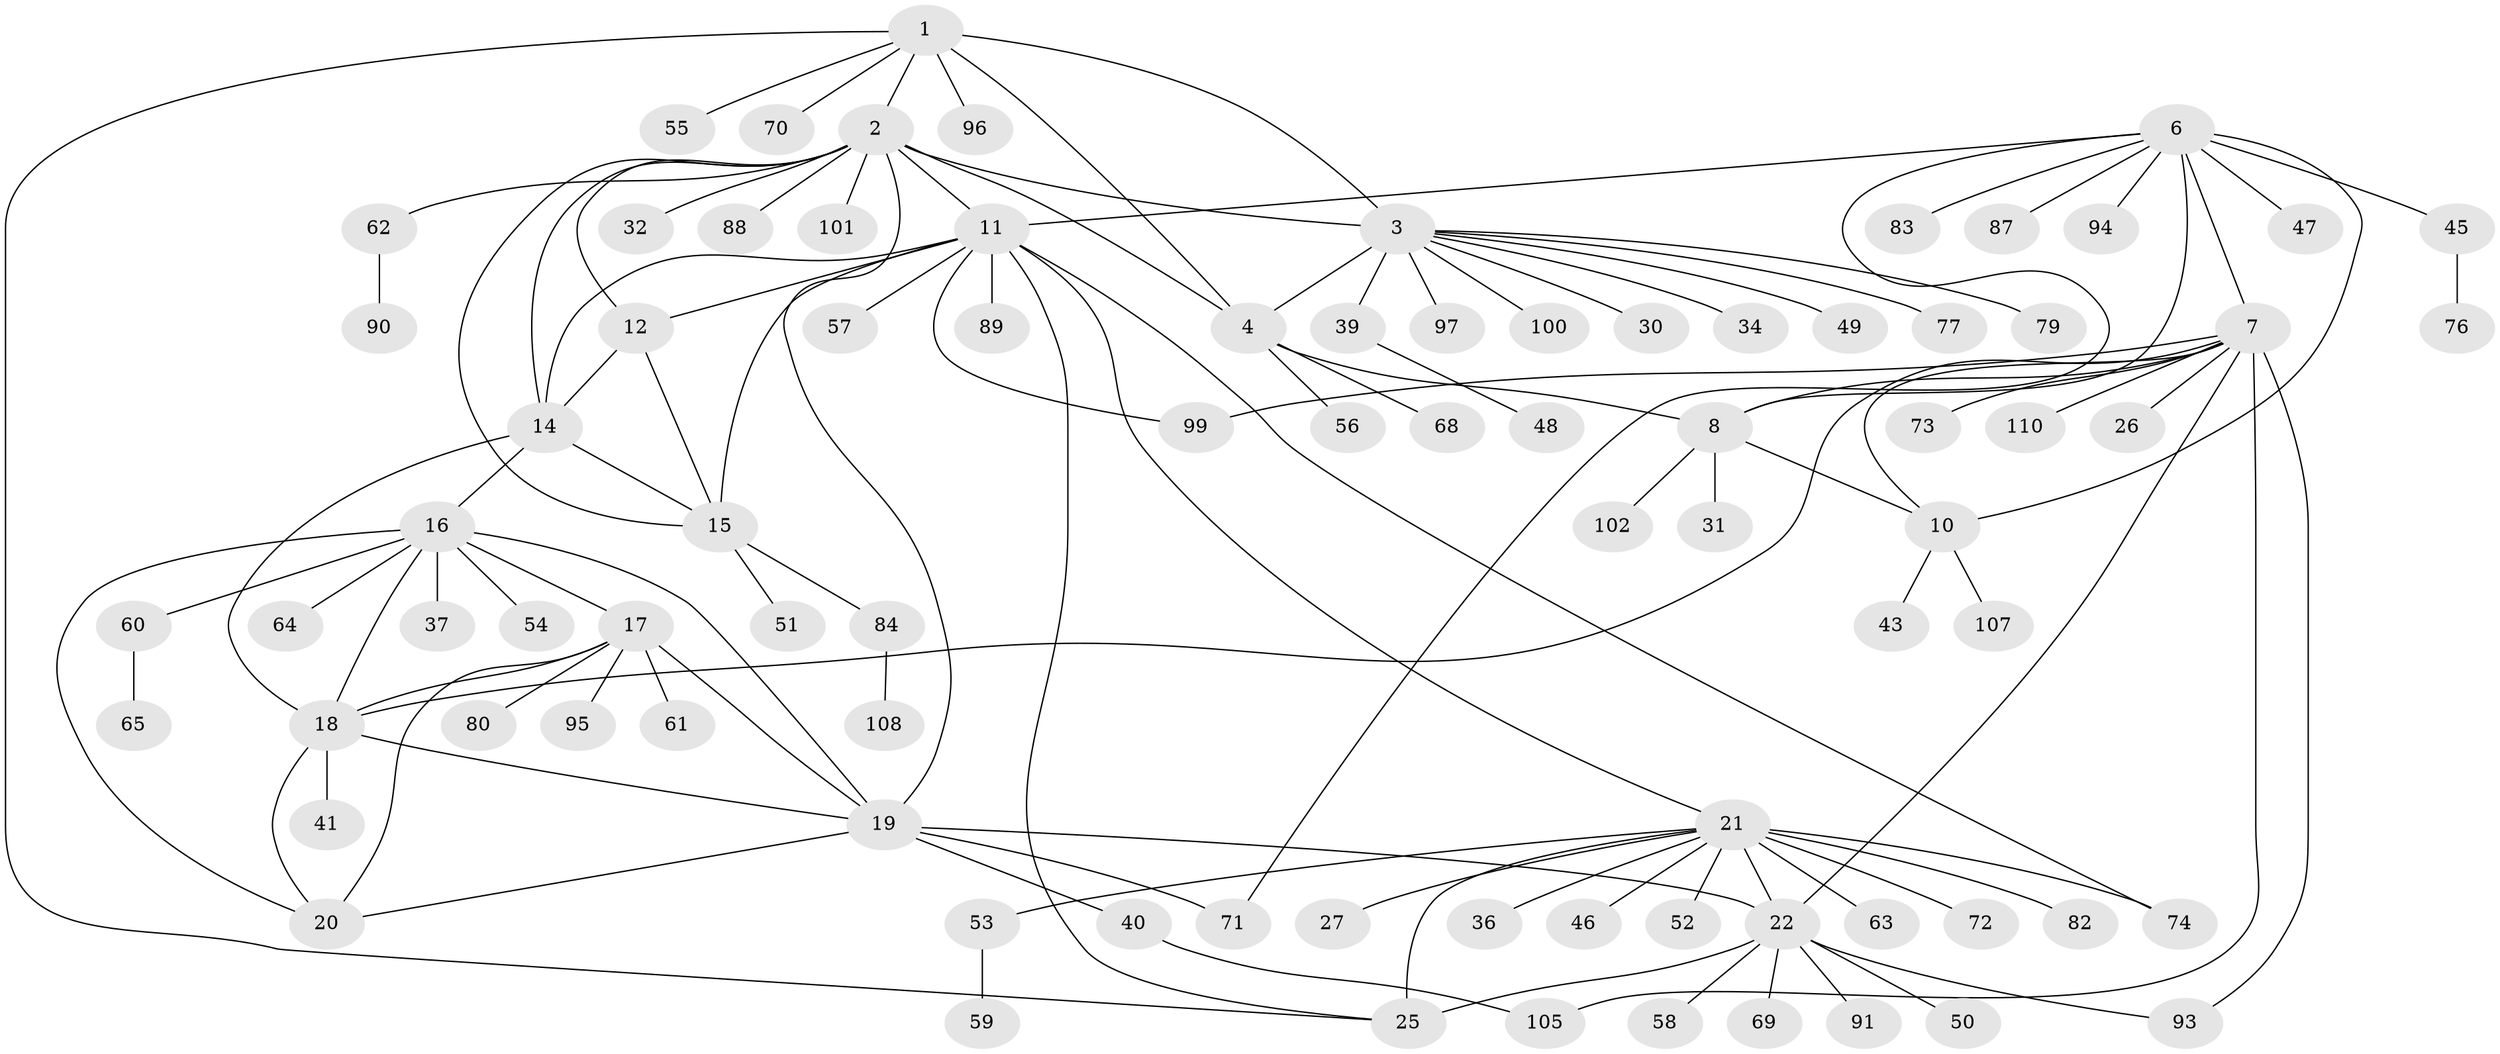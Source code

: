 // Generated by graph-tools (version 1.1) at 2025/52/02/27/25 19:52:19]
// undirected, 85 vertices, 116 edges
graph export_dot {
graph [start="1"]
  node [color=gray90,style=filled];
  1 [super="+35"];
  2 [super="+13"];
  3 [super="+5"];
  4;
  6 [super="+9"];
  7 [super="+38"];
  8 [super="+33"];
  10 [super="+42"];
  11 [super="+67"];
  12 [super="+44"];
  14 [super="+92"];
  15 [super="+98"];
  16 [super="+78"];
  17 [super="+106"];
  18 [super="+29"];
  19 [super="+28"];
  20;
  21 [super="+23"];
  22 [super="+24"];
  25 [super="+103"];
  26;
  27;
  30;
  31 [super="+86"];
  32 [super="+81"];
  34;
  36;
  37;
  39;
  40;
  41;
  43;
  45;
  46;
  47;
  48;
  49;
  50 [super="+109"];
  51;
  52;
  53;
  54;
  55;
  56;
  57;
  58;
  59 [super="+85"];
  60;
  61;
  62 [super="+75"];
  63;
  64 [super="+66"];
  65;
  68 [super="+104"];
  69;
  70;
  71;
  72;
  73;
  74;
  76;
  77;
  79;
  80;
  82;
  83;
  84;
  87;
  88;
  89;
  90;
  91;
  93;
  94;
  95;
  96;
  97;
  99;
  100;
  101;
  102;
  105;
  107;
  108;
  110;
  1 -- 2;
  1 -- 3 [weight=2];
  1 -- 4;
  1 -- 25;
  1 -- 55;
  1 -- 70;
  1 -- 96;
  2 -- 3 [weight=2];
  2 -- 4;
  2 -- 19;
  2 -- 32;
  2 -- 62;
  2 -- 101;
  2 -- 88;
  2 -- 11;
  2 -- 12;
  2 -- 14;
  2 -- 15;
  3 -- 4 [weight=2];
  3 -- 30;
  3 -- 39;
  3 -- 97;
  3 -- 100;
  3 -- 34;
  3 -- 77;
  3 -- 79;
  3 -- 49;
  4 -- 8;
  4 -- 56;
  4 -- 68;
  6 -- 7 [weight=2];
  6 -- 8 [weight=2];
  6 -- 10 [weight=2];
  6 -- 45;
  6 -- 47;
  6 -- 87;
  6 -- 94;
  6 -- 83;
  6 -- 71;
  6 -- 11;
  7 -- 8;
  7 -- 10;
  7 -- 18;
  7 -- 22;
  7 -- 26;
  7 -- 73;
  7 -- 93;
  7 -- 99;
  7 -- 105;
  7 -- 110;
  8 -- 10;
  8 -- 31;
  8 -- 102;
  10 -- 107;
  10 -- 43;
  11 -- 12;
  11 -- 14;
  11 -- 15;
  11 -- 21;
  11 -- 57;
  11 -- 74;
  11 -- 89;
  11 -- 99;
  11 -- 25;
  12 -- 14;
  12 -- 15;
  14 -- 15;
  14 -- 16;
  14 -- 18;
  15 -- 51;
  15 -- 84;
  16 -- 17;
  16 -- 18;
  16 -- 19;
  16 -- 20;
  16 -- 37;
  16 -- 54;
  16 -- 60;
  16 -- 64;
  17 -- 18;
  17 -- 19;
  17 -- 20;
  17 -- 61;
  17 -- 80;
  17 -- 95;
  18 -- 19;
  18 -- 20;
  18 -- 41;
  19 -- 20;
  19 -- 22;
  19 -- 40;
  19 -- 71;
  21 -- 22 [weight=4];
  21 -- 25 [weight=2];
  21 -- 27;
  21 -- 36;
  21 -- 46;
  21 -- 52;
  21 -- 53;
  21 -- 63;
  21 -- 72;
  21 -- 74;
  21 -- 82;
  22 -- 25 [weight=2];
  22 -- 91;
  22 -- 69;
  22 -- 50;
  22 -- 58;
  22 -- 93;
  39 -- 48;
  40 -- 105;
  45 -- 76;
  53 -- 59;
  60 -- 65;
  62 -- 90;
  84 -- 108;
}
